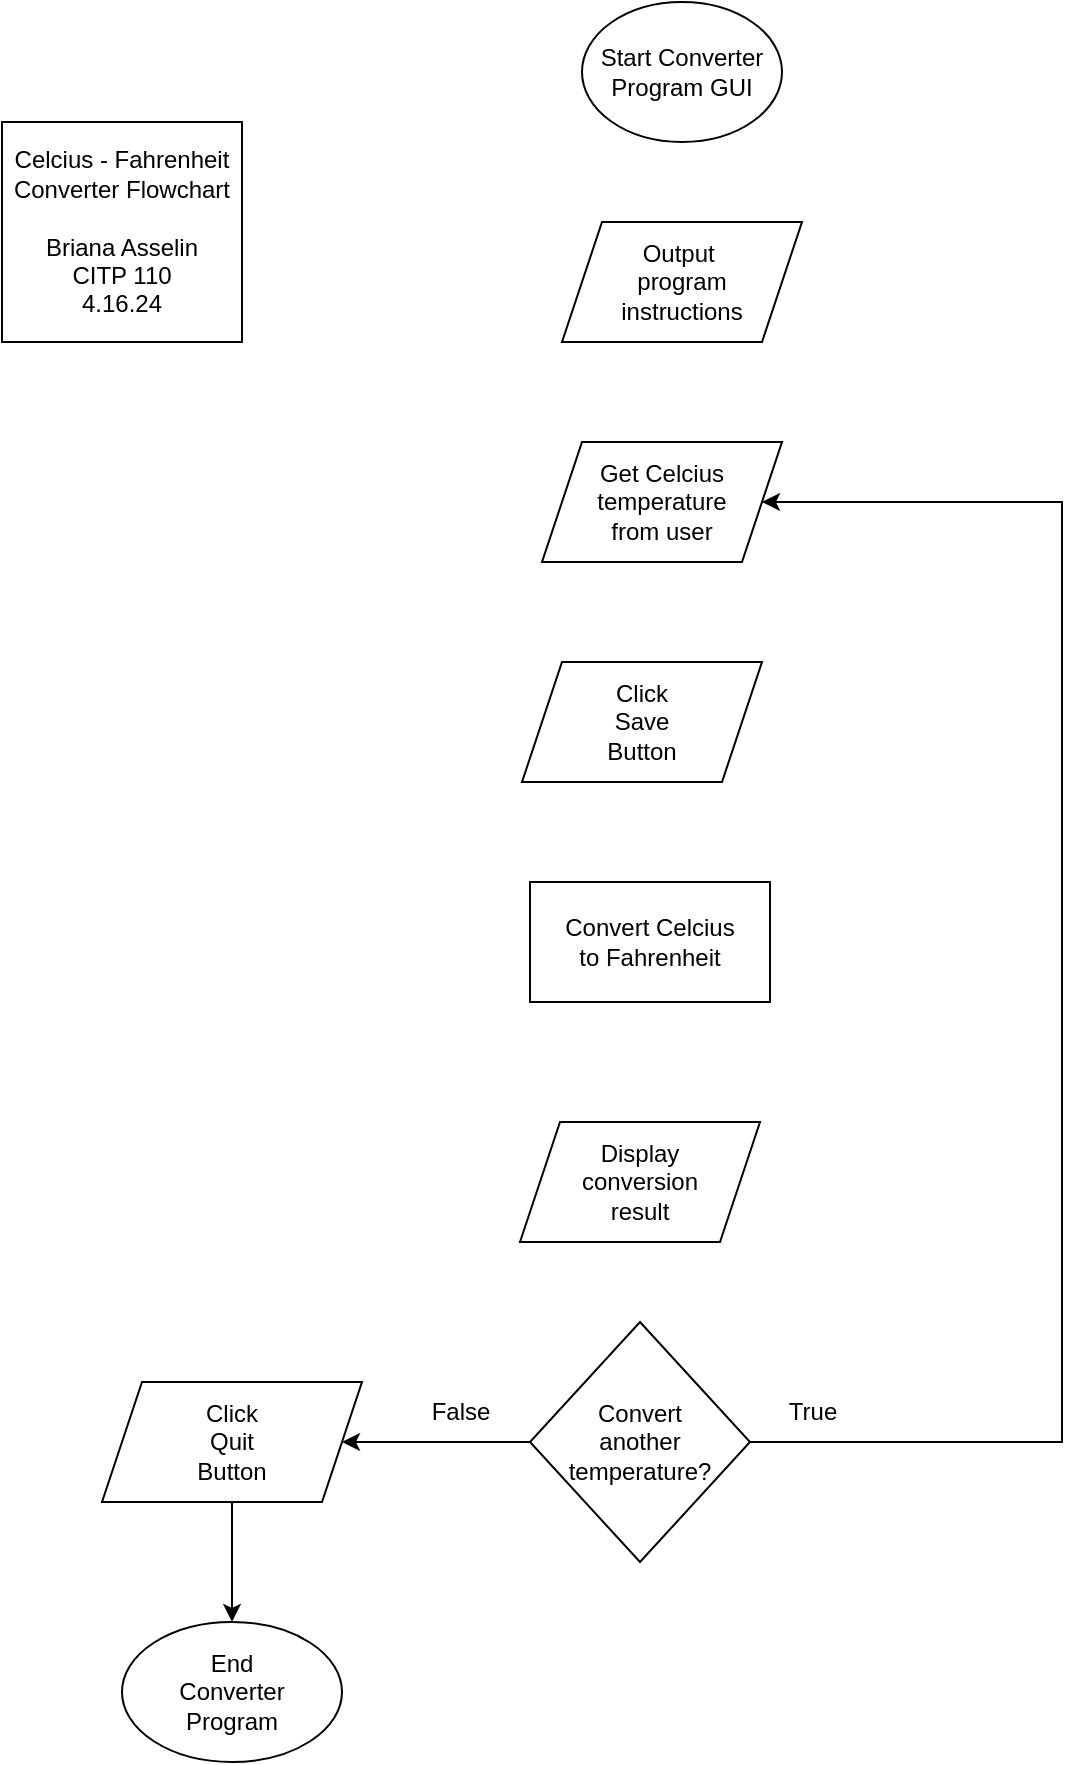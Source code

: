 <mxfile version="24.2.5" type="github">
  <diagram id="C5RBs43oDa-KdzZeNtuy" name="Page-1">
    <mxGraphModel dx="869" dy="557" grid="1" gridSize="10" guides="1" tooltips="1" connect="1" arrows="1" fold="1" page="1" pageScale="1" pageWidth="827" pageHeight="1169" math="0" shadow="0">
      <root>
        <mxCell id="WIyWlLk6GJQsqaUBKTNV-0" />
        <mxCell id="WIyWlLk6GJQsqaUBKTNV-1" parent="WIyWlLk6GJQsqaUBKTNV-0" />
        <mxCell id="eMI89bmwAzjS_euMnB38-0" value="Celcius - Fahrenheit Converter Flowchart&lt;div&gt;&lt;br&gt;&lt;/div&gt;&lt;div&gt;Briana Asselin&lt;/div&gt;&lt;div&gt;CITP 110&lt;/div&gt;&lt;div&gt;4.16.24&lt;/div&gt;" style="rounded=0;whiteSpace=wrap;html=1;" vertex="1" parent="WIyWlLk6GJQsqaUBKTNV-1">
          <mxGeometry x="100" y="110" width="120" height="110" as="geometry" />
        </mxCell>
        <mxCell id="eMI89bmwAzjS_euMnB38-1" value="Start Converter Program GUI" style="ellipse;whiteSpace=wrap;html=1;" vertex="1" parent="WIyWlLk6GJQsqaUBKTNV-1">
          <mxGeometry x="390" y="50" width="100" height="70" as="geometry" />
        </mxCell>
        <mxCell id="eMI89bmwAzjS_euMnB38-2" value="Output&amp;nbsp;&lt;div&gt;program&lt;br&gt;&lt;div&gt;instructions&lt;/div&gt;&lt;/div&gt;" style="shape=parallelogram;perimeter=parallelogramPerimeter;whiteSpace=wrap;html=1;fixedSize=1;" vertex="1" parent="WIyWlLk6GJQsqaUBKTNV-1">
          <mxGeometry x="380" y="160" width="120" height="60" as="geometry" />
        </mxCell>
        <mxCell id="eMI89bmwAzjS_euMnB38-3" value="Get Celcius&lt;div&gt;temperature&lt;br&gt;&lt;div&gt;from user&lt;/div&gt;&lt;/div&gt;" style="shape=parallelogram;perimeter=parallelogramPerimeter;whiteSpace=wrap;html=1;fixedSize=1;" vertex="1" parent="WIyWlLk6GJQsqaUBKTNV-1">
          <mxGeometry x="370" y="270" width="120" height="60" as="geometry" />
        </mxCell>
        <mxCell id="eMI89bmwAzjS_euMnB38-4" value="Convert Celcius&lt;div&gt;to Fahrenheit&lt;/div&gt;" style="rounded=0;whiteSpace=wrap;html=1;" vertex="1" parent="WIyWlLk6GJQsqaUBKTNV-1">
          <mxGeometry x="364" y="490" width="120" height="60" as="geometry" />
        </mxCell>
        <mxCell id="eMI89bmwAzjS_euMnB38-5" value="Display&lt;div&gt;conversion&lt;/div&gt;&lt;div&gt;result&lt;/div&gt;" style="shape=parallelogram;perimeter=parallelogramPerimeter;whiteSpace=wrap;html=1;fixedSize=1;" vertex="1" parent="WIyWlLk6GJQsqaUBKTNV-1">
          <mxGeometry x="359" y="610" width="120" height="60" as="geometry" />
        </mxCell>
        <mxCell id="eMI89bmwAzjS_euMnB38-10" value="" style="edgeStyle=orthogonalEdgeStyle;rounded=0;orthogonalLoop=1;jettySize=auto;html=1;entryX=1;entryY=0.5;entryDx=0;entryDy=0;exitX=1;exitY=0.5;exitDx=0;exitDy=0;" edge="1" parent="WIyWlLk6GJQsqaUBKTNV-1" source="eMI89bmwAzjS_euMnB38-12" target="eMI89bmwAzjS_euMnB38-3">
          <mxGeometry relative="1" as="geometry">
            <mxPoint x="610" y="310" as="targetPoint" />
            <Array as="points">
              <mxPoint x="630" y="770" />
              <mxPoint x="630" y="300" />
            </Array>
          </mxGeometry>
        </mxCell>
        <mxCell id="eMI89bmwAzjS_euMnB38-11" value="" style="edgeStyle=orthogonalEdgeStyle;rounded=0;orthogonalLoop=1;jettySize=auto;html=1;entryX=1;entryY=0.5;entryDx=0;entryDy=0;" edge="1" parent="WIyWlLk6GJQsqaUBKTNV-1" source="eMI89bmwAzjS_euMnB38-12" target="eMI89bmwAzjS_euMnB38-15">
          <mxGeometry relative="1" as="geometry">
            <mxPoint x="220" y="850" as="targetPoint" />
          </mxGeometry>
        </mxCell>
        <mxCell id="eMI89bmwAzjS_euMnB38-12" value="Convert&lt;div&gt;another&lt;/div&gt;&lt;div&gt;temperature?&lt;/div&gt;" style="rhombus;whiteSpace=wrap;html=1;" vertex="1" parent="WIyWlLk6GJQsqaUBKTNV-1">
          <mxGeometry x="364" y="710" width="110" height="120" as="geometry" />
        </mxCell>
        <mxCell id="eMI89bmwAzjS_euMnB38-13" value="True" style="text;html=1;align=center;verticalAlign=middle;resizable=0;points=[];autosize=1;strokeColor=none;fillColor=none;" vertex="1" parent="WIyWlLk6GJQsqaUBKTNV-1">
          <mxGeometry x="480" y="740" width="50" height="30" as="geometry" />
        </mxCell>
        <mxCell id="eMI89bmwAzjS_euMnB38-14" value="False" style="text;html=1;align=center;verticalAlign=middle;resizable=0;points=[];autosize=1;strokeColor=none;fillColor=none;" vertex="1" parent="WIyWlLk6GJQsqaUBKTNV-1">
          <mxGeometry x="304" y="740" width="50" height="30" as="geometry" />
        </mxCell>
        <mxCell id="eMI89bmwAzjS_euMnB38-15" value="Click&lt;div&gt;Quit&lt;/div&gt;&lt;div&gt;Button&lt;/div&gt;" style="shape=parallelogram;perimeter=parallelogramPerimeter;whiteSpace=wrap;html=1;fixedSize=1;" vertex="1" parent="WIyWlLk6GJQsqaUBKTNV-1">
          <mxGeometry x="150" y="740" width="130" height="60" as="geometry" />
        </mxCell>
        <mxCell id="eMI89bmwAzjS_euMnB38-16" value="End&lt;div&gt;Converter&lt;/div&gt;&lt;div&gt;Program&lt;/div&gt;" style="ellipse;whiteSpace=wrap;html=1;" vertex="1" parent="WIyWlLk6GJQsqaUBKTNV-1">
          <mxGeometry x="160" y="860" width="110" height="70" as="geometry" />
        </mxCell>
        <mxCell id="eMI89bmwAzjS_euMnB38-17" value="" style="endArrow=classic;html=1;rounded=0;exitX=0.5;exitY=1;exitDx=0;exitDy=0;entryX=0.5;entryY=0;entryDx=0;entryDy=0;" edge="1" parent="WIyWlLk6GJQsqaUBKTNV-1" target="eMI89bmwAzjS_euMnB38-16" source="eMI89bmwAzjS_euMnB38-15">
          <mxGeometry width="50" height="50" relative="1" as="geometry">
            <mxPoint x="205" y="910" as="sourcePoint" />
            <mxPoint x="290" y="910" as="targetPoint" />
          </mxGeometry>
        </mxCell>
        <mxCell id="eMI89bmwAzjS_euMnB38-18" value="Click&lt;div&gt;Save&lt;/div&gt;&lt;div&gt;Button&lt;/div&gt;" style="shape=parallelogram;perimeter=parallelogramPerimeter;whiteSpace=wrap;html=1;fixedSize=1;" vertex="1" parent="WIyWlLk6GJQsqaUBKTNV-1">
          <mxGeometry x="360" y="380" width="120" height="60" as="geometry" />
        </mxCell>
      </root>
    </mxGraphModel>
  </diagram>
</mxfile>
